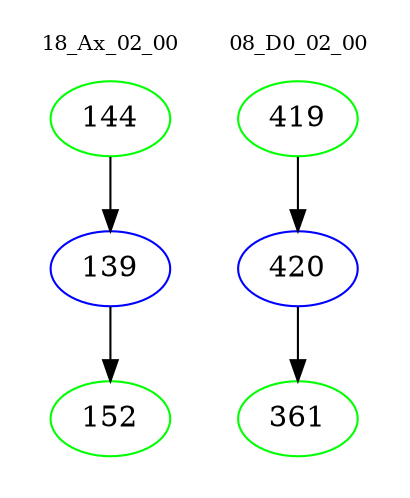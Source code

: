 digraph{
subgraph cluster_0 {
color = white
label = "18_Ax_02_00";
fontsize=10;
T0_144 [label="144", color="green"]
T0_144 -> T0_139 [color="black"]
T0_139 [label="139", color="blue"]
T0_139 -> T0_152 [color="black"]
T0_152 [label="152", color="green"]
}
subgraph cluster_1 {
color = white
label = "08_D0_02_00";
fontsize=10;
T1_419 [label="419", color="green"]
T1_419 -> T1_420 [color="black"]
T1_420 [label="420", color="blue"]
T1_420 -> T1_361 [color="black"]
T1_361 [label="361", color="green"]
}
}
